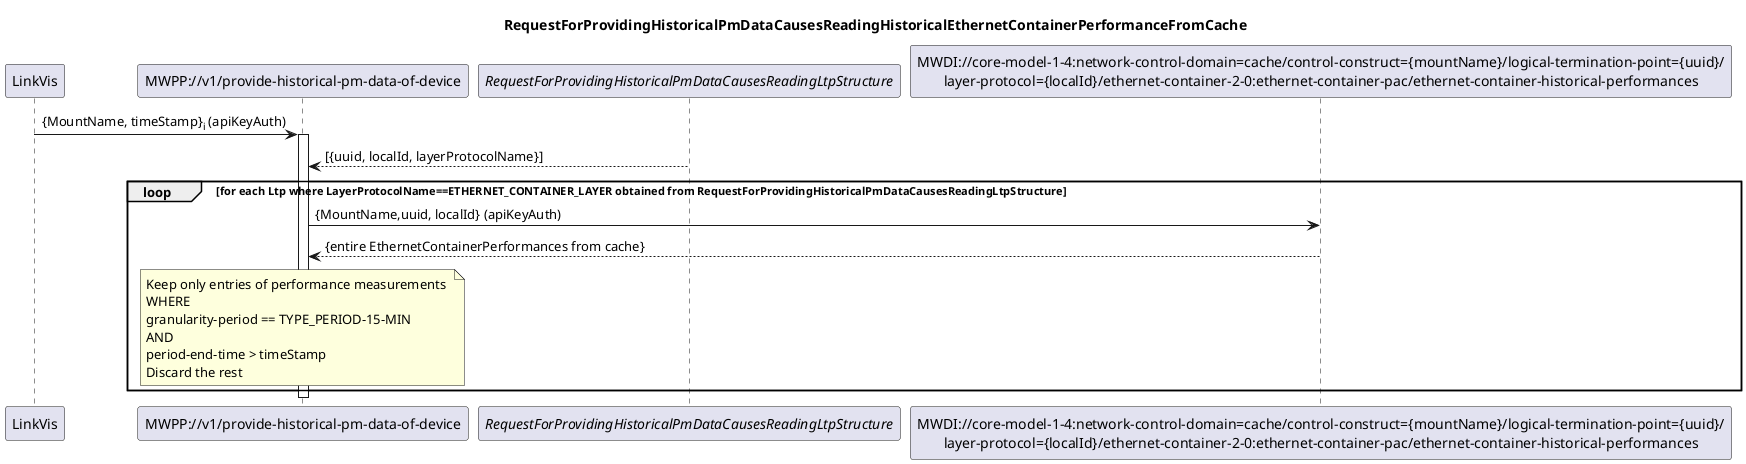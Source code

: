 @startuml 006_ReadingHistoricalEthernetContainerPerformanceFromCache
skinparam responseMessageBelowArrow true

title
RequestForProvidingHistoricalPmDataCausesReadingHistoricalEthernetContainerPerformanceFromCache
end title

participant "LinkVis" as LinkVis
participant "MWPP://v1/provide-historical-pm-data-of-device" as MWPP
participant "<i>RequestForProvidingHistoricalPmDataCausesReadingLtpStructure</i>" as LTPs
participant "MWDI://core-model-1-4:network-control-domain=cache/control-construct={mountName}/logical-termination-point={uuid}/\nlayer-protocol={localId}/ethernet-container-2-0:ethernet-container-pac/ethernet-container-historical-performances" as EthernetPm

LinkVis -> MWPP: {MountName, timeStamp}<sub>i</sub> (apiKeyAuth)
activate MWPP
LTPs --> MWPP: [{uuid, localId, layerProtocolName}]
loop for each Ltp where LayerProtocolName==ETHERNET_CONTAINER_LAYER obtained from RequestForProvidingHistoricalPmDataCausesReadingLtpStructure
    MWPP -> EthernetPm: {MountName,uuid, localId} (apiKeyAuth)
    EthernetPm --> MWPP: {entire EthernetContainerPerformances from cache}

    note over MWPP
    Keep only entries of performance measurements 
    WHERE
    granularity-period == TYPE_PERIOD-15-MIN
    AND
    period-end-time > timeStamp
    Discard the rest
    end note
end
deactivate MWPP

@enduml